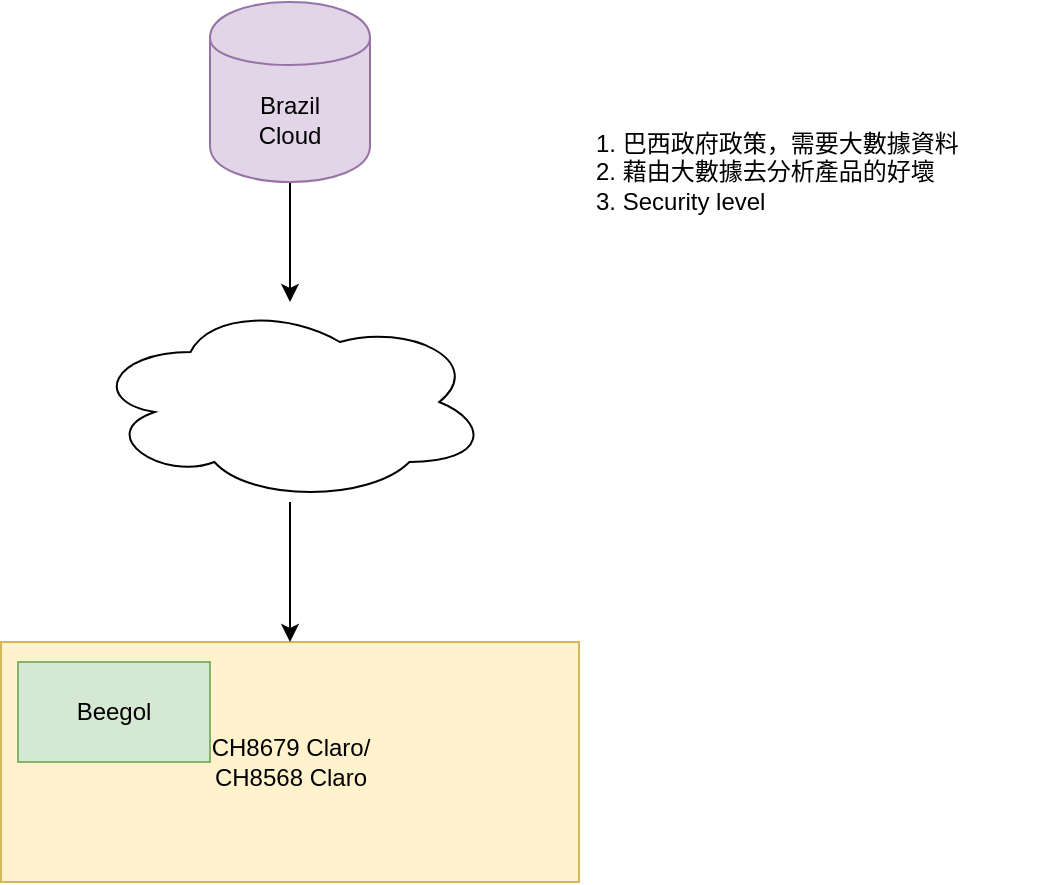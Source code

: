 <mxfile version="13.5.1" type="device"><diagram id="v_B67jfUkeCIDG5ieFdN" name="Page-1"><mxGraphModel dx="1086" dy="806" grid="1" gridSize="10" guides="1" tooltips="1" connect="1" arrows="1" fold="1" page="1" pageScale="1" pageWidth="827" pageHeight="1169" math="0" shadow="0"><root><mxCell id="0"/><mxCell id="1" parent="0"/><mxCell id="eF1K-pnCFJT2NDJMw1wB-2" value="CH8679 Claro/&lt;br&gt;CH8568 Claro" style="rounded=0;whiteSpace=wrap;html=1;fillColor=#fff2cc;strokeColor=#d6b656;" vertex="1" parent="1"><mxGeometry x="301.5" y="370" width="289" height="120" as="geometry"/></mxCell><mxCell id="eF1K-pnCFJT2NDJMw1wB-1" value="Beegol" style="rounded=0;whiteSpace=wrap;html=1;fillColor=#d5e8d4;strokeColor=#82b366;" vertex="1" parent="1"><mxGeometry x="310" y="380" width="96" height="50" as="geometry"/></mxCell><mxCell id="eF1K-pnCFJT2NDJMw1wB-7" value="" style="edgeStyle=orthogonalEdgeStyle;rounded=0;orthogonalLoop=1;jettySize=auto;html=1;entryX=0.5;entryY=0;entryDx=0;entryDy=0;" edge="1" parent="1" source="eF1K-pnCFJT2NDJMw1wB-3" target="eF1K-pnCFJT2NDJMw1wB-2"><mxGeometry relative="1" as="geometry"/></mxCell><mxCell id="eF1K-pnCFJT2NDJMw1wB-3" value="" style="ellipse;shape=cloud;whiteSpace=wrap;html=1;" vertex="1" parent="1"><mxGeometry x="346.5" y="200" width="199" height="100" as="geometry"/></mxCell><mxCell id="eF1K-pnCFJT2NDJMw1wB-6" value="" style="edgeStyle=orthogonalEdgeStyle;rounded=0;orthogonalLoop=1;jettySize=auto;html=1;" edge="1" parent="1" source="eF1K-pnCFJT2NDJMw1wB-4" target="eF1K-pnCFJT2NDJMw1wB-3"><mxGeometry relative="1" as="geometry"/></mxCell><mxCell id="eF1K-pnCFJT2NDJMw1wB-4" value="Brazil&lt;br&gt;Cloud" style="shape=cylinder;whiteSpace=wrap;html=1;boundedLbl=1;backgroundOutline=1;fillColor=#e1d5e7;strokeColor=#9673a6;" vertex="1" parent="1"><mxGeometry x="406" y="50" width="80" height="90" as="geometry"/></mxCell><mxCell id="eF1K-pnCFJT2NDJMw1wB-5" value="1. 巴西政府政策，需要大數據資料&lt;br&gt;2. 藉由大數據去分析產品的好壞&lt;br&gt;3. Security level" style="text;html=1;strokeColor=none;fillColor=none;align=left;verticalAlign=middle;whiteSpace=wrap;rounded=0;horizontal=1;" vertex="1" parent="1"><mxGeometry x="597" y="90" width="230" height="90" as="geometry"/></mxCell></root></mxGraphModel></diagram></mxfile>